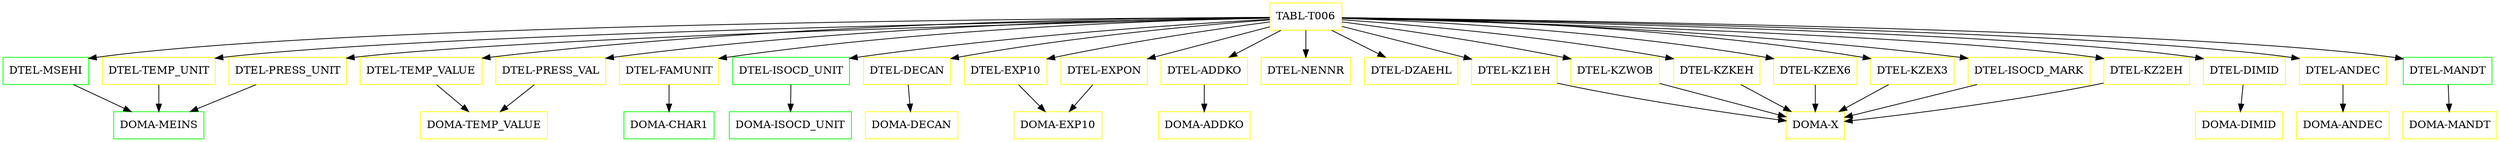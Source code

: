digraph G {
  "TABL-T006" [shape=box,color=yellow];
  "DTEL-PRESS_UNIT" [shape=box,color=yellow,URL="./DTEL_PRESS_UNIT.html"];
  "DOMA-MEINS" [shape=box,color=green,URL="./DOMA_MEINS.html"];
  "DTEL-PRESS_VAL" [shape=box,color=yellow,URL="./DTEL_PRESS_VAL.html"];
  "DOMA-TEMP_VALUE" [shape=box,color=yellow,URL="./DOMA_TEMP_VALUE.html"];
  "DTEL-FAMUNIT" [shape=box,color=yellow,URL="./DTEL_FAMUNIT.html"];
  "DOMA-CHAR1" [shape=box,color=green,URL="./DOMA_CHAR1.html"];
  "DTEL-TEMP_UNIT" [shape=box,color=yellow,URL="./DTEL_TEMP_UNIT.html"];
  "DTEL-TEMP_VALUE" [shape=box,color=yellow,URL="./DTEL_TEMP_VALUE.html"];
  "DTEL-ISOCD_MARK" [shape=box,color=yellow,URL="./DTEL_ISOCD_MARK.html"];
  "DOMA-X" [shape=box,color=yellow,URL="./DOMA_X.html"];
  "DTEL-ISOCD_UNIT" [shape=box,color=green,URL="./DTEL_ISOCD_UNIT.html"];
  "DOMA-ISOCD_UNIT" [shape=box,color=green,URL="./DOMA_ISOCD_UNIT.html"];
  "DTEL-DECAN" [shape=box,color=yellow,URL="./DTEL_DECAN.html"];
  "DOMA-DECAN" [shape=box,color=yellow,URL="./DOMA_DECAN.html"];
  "DTEL-EXPON" [shape=box,color=yellow,URL="./DTEL_EXPON.html"];
  "DOMA-EXP10" [shape=box,color=yellow,URL="./DOMA_EXP10.html"];
  "DTEL-ADDKO" [shape=box,color=yellow,URL="./DTEL_ADDKO.html"];
  "DOMA-ADDKO" [shape=box,color=yellow,URL="./DOMA_ADDKO.html"];
  "DTEL-EXP10" [shape=box,color=yellow,URL="./DTEL_EXP10.html"];
  "DTEL-NENNR" [shape=box,color=yellow,URL="./DTEL_NENNR.html"];
  "DTEL-DZAEHL" [shape=box,color=yellow,URL="./DTEL_DZAEHL.html"];
  "DTEL-DIMID" [shape=box,color=yellow,URL="./DTEL_DIMID.html"];
  "DOMA-DIMID" [shape=box,color=yellow,URL="./DOMA_DIMID.html"];
  "DTEL-KZ2EH" [shape=box,color=yellow,URL="./DTEL_KZ2EH.html"];
  "DTEL-KZ1EH" [shape=box,color=yellow,URL="./DTEL_KZ1EH.html"];
  "DTEL-KZWOB" [shape=box,color=yellow,URL="./DTEL_KZWOB.html"];
  "DTEL-KZKEH" [shape=box,color=yellow,URL="./DTEL_KZKEH.html"];
  "DTEL-ANDEC" [shape=box,color=yellow,URL="./DTEL_ANDEC.html"];
  "DOMA-ANDEC" [shape=box,color=yellow,URL="./DOMA_ANDEC.html"];
  "DTEL-KZEX6" [shape=box,color=yellow,URL="./DTEL_KZEX6.html"];
  "DTEL-KZEX3" [shape=box,color=yellow,URL="./DTEL_KZEX3.html"];
  "DTEL-MSEHI" [shape=box,color=green,URL="./DTEL_MSEHI.html"];
  "DTEL-MANDT" [shape=box,color=green,URL="./DTEL_MANDT.html"];
  "DOMA-MANDT" [shape=box,color=yellow,URL="./DOMA_MANDT.html"];
  "TABL-T006" -> "DTEL-MANDT";
  "TABL-T006" -> "DTEL-MSEHI";
  "TABL-T006" -> "DTEL-KZEX3";
  "TABL-T006" -> "DTEL-KZEX6";
  "TABL-T006" -> "DTEL-ANDEC";
  "TABL-T006" -> "DTEL-KZKEH";
  "TABL-T006" -> "DTEL-KZWOB";
  "TABL-T006" -> "DTEL-KZ1EH";
  "TABL-T006" -> "DTEL-KZ2EH";
  "TABL-T006" -> "DTEL-DIMID";
  "TABL-T006" -> "DTEL-DZAEHL";
  "TABL-T006" -> "DTEL-NENNR";
  "TABL-T006" -> "DTEL-EXP10";
  "TABL-T006" -> "DTEL-ADDKO";
  "TABL-T006" -> "DTEL-EXPON";
  "TABL-T006" -> "DTEL-DECAN";
  "TABL-T006" -> "DTEL-ISOCD_UNIT";
  "TABL-T006" -> "DTEL-ISOCD_MARK";
  "TABL-T006" -> "DTEL-TEMP_VALUE";
  "TABL-T006" -> "DTEL-TEMP_UNIT";
  "TABL-T006" -> "DTEL-FAMUNIT";
  "TABL-T006" -> "DTEL-PRESS_VAL";
  "TABL-T006" -> "DTEL-PRESS_UNIT";
  "DTEL-PRESS_UNIT" -> "DOMA-MEINS";
  "DTEL-PRESS_VAL" -> "DOMA-TEMP_VALUE";
  "DTEL-FAMUNIT" -> "DOMA-CHAR1";
  "DTEL-TEMP_UNIT" -> "DOMA-MEINS";
  "DTEL-TEMP_VALUE" -> "DOMA-TEMP_VALUE";
  "DTEL-ISOCD_MARK" -> "DOMA-X";
  "DTEL-ISOCD_UNIT" -> "DOMA-ISOCD_UNIT";
  "DTEL-DECAN" -> "DOMA-DECAN";
  "DTEL-EXPON" -> "DOMA-EXP10";
  "DTEL-ADDKO" -> "DOMA-ADDKO";
  "DTEL-EXP10" -> "DOMA-EXP10";
  "DTEL-DIMID" -> "DOMA-DIMID";
  "DTEL-KZ2EH" -> "DOMA-X";
  "DTEL-KZ1EH" -> "DOMA-X";
  "DTEL-KZWOB" -> "DOMA-X";
  "DTEL-KZKEH" -> "DOMA-X";
  "DTEL-ANDEC" -> "DOMA-ANDEC";
  "DTEL-KZEX6" -> "DOMA-X";
  "DTEL-KZEX3" -> "DOMA-X";
  "DTEL-MSEHI" -> "DOMA-MEINS";
  "DTEL-MANDT" -> "DOMA-MANDT";
}
